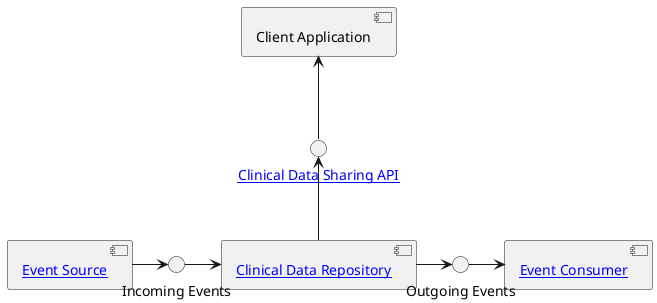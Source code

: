 @startuml

component ClientApplication as "Client Application"

interface facade as "[[CapabilityStatement-VH-ClinicalDataRepository.html Clinical Data Sharing API]]"

component "[[ActorDefinition-ClinicalDataRepository.html Clinical Data Repository]]" as CDR

component "[[ActorDefinition-EventSource.html Event Source]]" as EventSource

interface "Incoming Events" as EventServiceIn

component "[[ActorDefinition-EventConsumer.html Event Consumer]]" as EventConsumer

interface "Outgoing Events" as EventServiceOut

CDR -u-> facade

facade -u-> ClientApplication

EventSource -r-> EventServiceIn
EventServiceIn -r-> CDR

CDR -r-> EventServiceOut
EventServiceOut -r-> EventConsumer




@enduml
